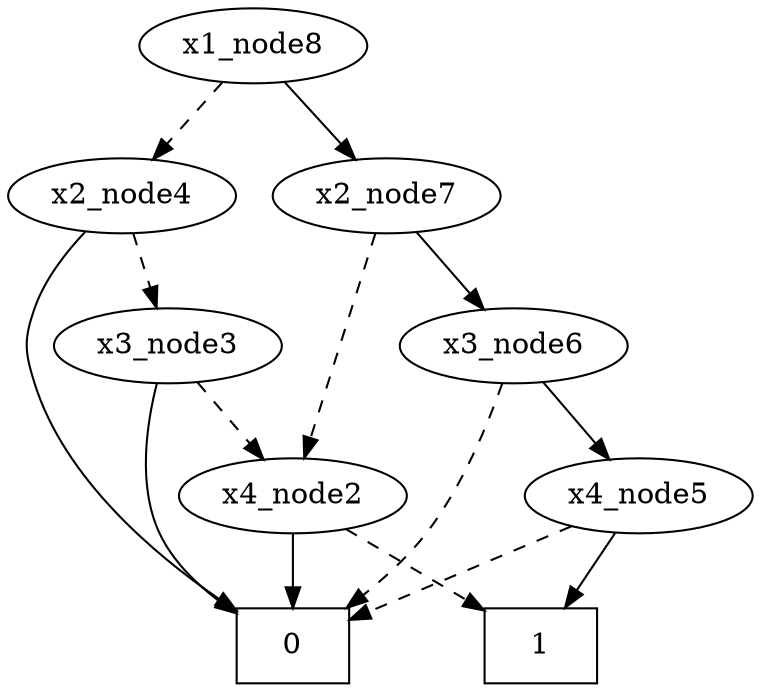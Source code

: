 digraph G { 
 0 [shape=box]; 
 1 [shape=box]; 
x4_node2 -> 1 [style = dashed];
x4_node2 -> 0;
x3_node3 -> x4_node2 [style = dashed];
x3_node3 -> 0;
x2_node4 -> x3_node3 [style = dashed];
x2_node4 -> 0;
x4_node5 -> 0 [style = dashed];
x4_node5 -> 1;
x3_node6 -> 0 [style = dashed];
x3_node6 -> x4_node5;
x2_node7 -> x4_node2 [style = dashed];
x2_node7 -> x3_node6;
x1_node8 -> x2_node4 [style = dashed];
x1_node8 -> x2_node7;
 }